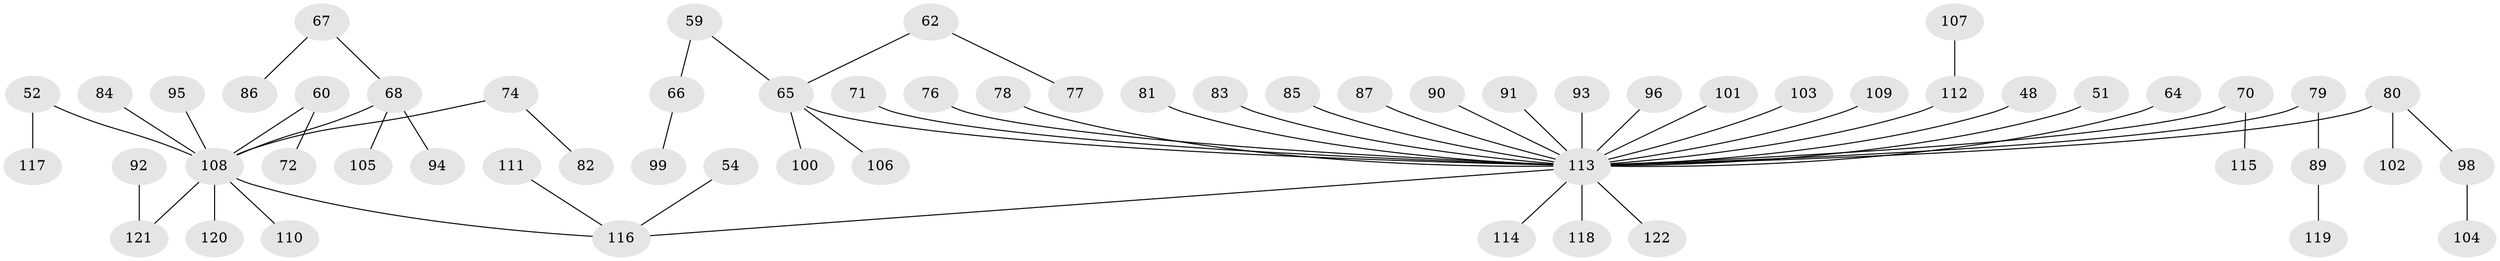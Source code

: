 // original degree distribution, {8: 0.01639344262295082, 6: 0.00819672131147541, 4: 0.08196721311475409, 3: 0.11475409836065574, 5: 0.02459016393442623, 1: 0.5, 2: 0.2540983606557377}
// Generated by graph-tools (version 1.1) at 2025/54/03/09/25 04:54:00]
// undirected, 61 vertices, 60 edges
graph export_dot {
graph [start="1"]
  node [color=gray90,style=filled];
  48;
  51;
  52;
  54;
  59;
  60;
  62;
  64;
  65 [super="+57"];
  66;
  67;
  68 [super="+61"];
  70 [super="+9+39+58"];
  71;
  72;
  74;
  76;
  77;
  78;
  79;
  80 [super="+28+42+47"];
  81;
  82;
  83;
  84;
  85;
  86;
  87;
  89;
  90;
  91;
  92;
  93;
  94;
  95;
  96;
  98;
  99;
  100;
  101;
  102;
  103;
  104;
  105;
  106;
  107;
  108 [super="+50+37+53"];
  109;
  110;
  111;
  112 [super="+75"];
  113 [super="+29+56+97+19+23+22+27+73+31+63+34+35+46+49+69"];
  114;
  115;
  116 [super="+6"];
  117;
  118;
  119;
  120;
  121 [super="+38"];
  122;
  48 -- 113;
  51 -- 113;
  52 -- 117;
  52 -- 108;
  54 -- 116;
  59 -- 66;
  59 -- 65;
  60 -- 72;
  60 -- 108;
  62 -- 77;
  62 -- 65;
  64 -- 113;
  65 -- 106;
  65 -- 100;
  65 -- 113;
  66 -- 99;
  67 -- 86;
  67 -- 68;
  68 -- 94;
  68 -- 105;
  68 -- 108;
  70 -- 115;
  70 -- 113;
  71 -- 113;
  74 -- 82;
  74 -- 108;
  76 -- 113;
  78 -- 113;
  79 -- 89;
  79 -- 113;
  80 -- 102;
  80 -- 113;
  80 -- 98;
  81 -- 113;
  83 -- 113;
  84 -- 108;
  85 -- 113;
  87 -- 113;
  89 -- 119;
  90 -- 113;
  91 -- 113;
  92 -- 121;
  93 -- 113;
  95 -- 108;
  96 -- 113;
  98 -- 104;
  101 -- 113;
  103 -- 113;
  107 -- 112;
  108 -- 110;
  108 -- 116;
  108 -- 121;
  108 -- 120;
  109 -- 113;
  111 -- 116;
  112 -- 113;
  113 -- 116;
  113 -- 118;
  113 -- 122;
  113 -- 114;
}
